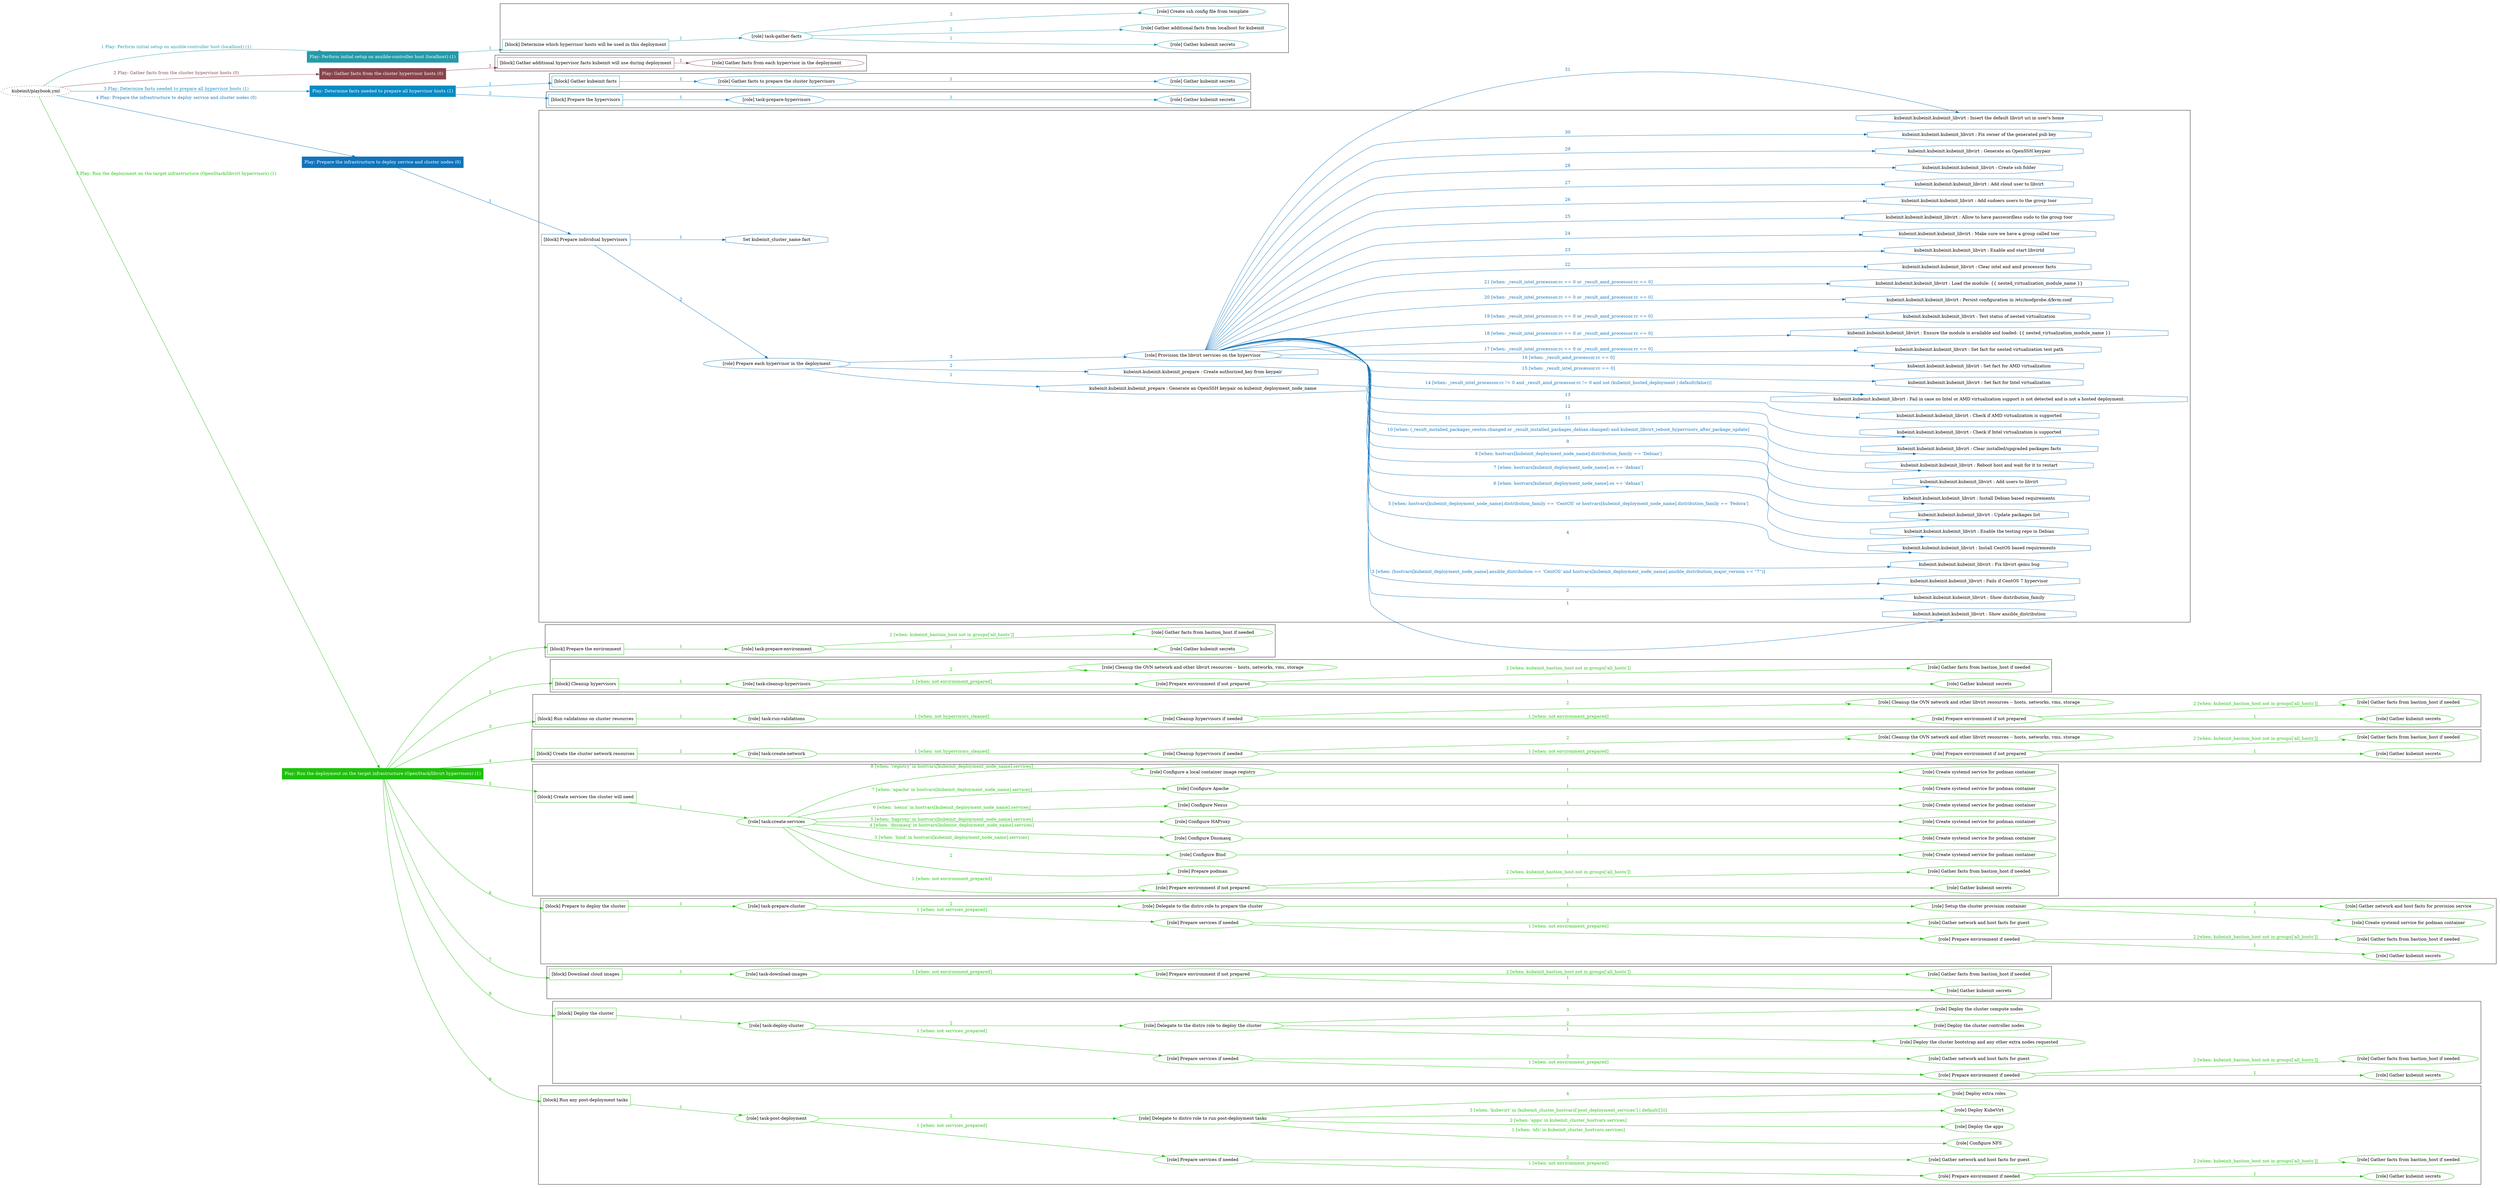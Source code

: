 digraph {
	graph [concentrate=true ordering=in rankdir=LR ratio=fill]
	edge [esep=5 sep=10]
	"kubeinit/playbook.yml" [URL="/home/runner/work/kubeinit/kubeinit/kubeinit/playbook.yml" id=playbook_9684c251 style=dotted]
	"kubeinit/playbook.yml" -> play_4da10382 [label="1 Play: Perform initial setup on ansible-controller host (localhost) (1)" color="#239aa9" fontcolor="#239aa9" id=edge_play_4da10382 labeltooltip="1 Play: Perform initial setup on ansible-controller host (localhost) (1)" tooltip="1 Play: Perform initial setup on ansible-controller host (localhost) (1)"]
	subgraph "Play: Perform initial setup on ansible-controller host (localhost) (1)" {
		play_4da10382 [label="Play: Perform initial setup on ansible-controller host (localhost) (1)" URL="/home/runner/work/kubeinit/kubeinit/kubeinit/playbook.yml" color="#239aa9" fontcolor="#ffffff" id=play_4da10382 shape=box style=filled tooltip=localhost]
		play_4da10382 -> block_003e8f1b [label=1 color="#239aa9" fontcolor="#239aa9" id=edge_block_003e8f1b labeltooltip=1 tooltip=1]
		subgraph cluster_block_003e8f1b {
			block_003e8f1b [label="[block] Determine which hypervisor hosts will be used in this deployment" URL="/home/runner/work/kubeinit/kubeinit/kubeinit/playbook.yml" color="#239aa9" id=block_003e8f1b labeltooltip="Determine which hypervisor hosts will be used in this deployment" shape=box tooltip="Determine which hypervisor hosts will be used in this deployment"]
			block_003e8f1b -> role_af5c2916 [label="1 " color="#239aa9" fontcolor="#239aa9" id=edge_role_af5c2916 labeltooltip="1 " tooltip="1 "]
			subgraph "task-gather-facts" {
				role_af5c2916 [label="[role] task-gather-facts" URL="/home/runner/work/kubeinit/kubeinit/kubeinit/playbook.yml" color="#239aa9" id=role_af5c2916 tooltip="task-gather-facts"]
				role_af5c2916 -> role_9caeba6b [label="1 " color="#239aa9" fontcolor="#239aa9" id=edge_role_9caeba6b labeltooltip="1 " tooltip="1 "]
				subgraph "Gather kubeinit secrets" {
					role_9caeba6b [label="[role] Gather kubeinit secrets" URL="/home/runner/.ansible/collections/ansible_collections/kubeinit/kubeinit/roles/kubeinit_prepare/tasks/build_hypervisors_group.yml" color="#239aa9" id=role_9caeba6b tooltip="Gather kubeinit secrets"]
				}
				role_af5c2916 -> role_94b0f56c [label="2 " color="#239aa9" fontcolor="#239aa9" id=edge_role_94b0f56c labeltooltip="2 " tooltip="2 "]
				subgraph "Gather additional facts from localhost for kubeinit" {
					role_94b0f56c [label="[role] Gather additional facts from localhost for kubeinit" URL="/home/runner/.ansible/collections/ansible_collections/kubeinit/kubeinit/roles/kubeinit_prepare/tasks/build_hypervisors_group.yml" color="#239aa9" id=role_94b0f56c tooltip="Gather additional facts from localhost for kubeinit"]
				}
				role_af5c2916 -> role_9d1a16b5 [label="3 " color="#239aa9" fontcolor="#239aa9" id=edge_role_9d1a16b5 labeltooltip="3 " tooltip="3 "]
				subgraph "Create ssh config file from template" {
					role_9d1a16b5 [label="[role] Create ssh config file from template" URL="/home/runner/.ansible/collections/ansible_collections/kubeinit/kubeinit/roles/kubeinit_prepare/tasks/build_hypervisors_group.yml" color="#239aa9" id=role_9d1a16b5 tooltip="Create ssh config file from template"]
				}
			}
		}
	}
	"kubeinit/playbook.yml" -> play_43bbf217 [label="2 Play: Gather facts from the cluster hypervisor hosts (0)" color="#88444d" fontcolor="#88444d" id=edge_play_43bbf217 labeltooltip="2 Play: Gather facts from the cluster hypervisor hosts (0)" tooltip="2 Play: Gather facts from the cluster hypervisor hosts (0)"]
	subgraph "Play: Gather facts from the cluster hypervisor hosts (0)" {
		play_43bbf217 [label="Play: Gather facts from the cluster hypervisor hosts (0)" URL="/home/runner/work/kubeinit/kubeinit/kubeinit/playbook.yml" color="#88444d" fontcolor="#ffffff" id=play_43bbf217 shape=box style=filled tooltip="Play: Gather facts from the cluster hypervisor hosts (0)"]
		play_43bbf217 -> block_f2029c27 [label=1 color="#88444d" fontcolor="#88444d" id=edge_block_f2029c27 labeltooltip=1 tooltip=1]
		subgraph cluster_block_f2029c27 {
			block_f2029c27 [label="[block] Gather additional hypervisor facts kubeinit will use during deployment" URL="/home/runner/work/kubeinit/kubeinit/kubeinit/playbook.yml" color="#88444d" id=block_f2029c27 labeltooltip="Gather additional hypervisor facts kubeinit will use during deployment" shape=box tooltip="Gather additional hypervisor facts kubeinit will use during deployment"]
			block_f2029c27 -> role_6d486969 [label="1 " color="#88444d" fontcolor="#88444d" id=edge_role_6d486969 labeltooltip="1 " tooltip="1 "]
			subgraph "Gather facts from each hypervisor in the deployment" {
				role_6d486969 [label="[role] Gather facts from each hypervisor in the deployment" URL="/home/runner/work/kubeinit/kubeinit/kubeinit/playbook.yml" color="#88444d" id=role_6d486969 tooltip="Gather facts from each hypervisor in the deployment"]
			}
		}
	}
	"kubeinit/playbook.yml" -> play_8d43cb00 [label="3 Play: Determine facts needed to prepare all hypervisor hosts (1)" color="#078bc5" fontcolor="#078bc5" id=edge_play_8d43cb00 labeltooltip="3 Play: Determine facts needed to prepare all hypervisor hosts (1)" tooltip="3 Play: Determine facts needed to prepare all hypervisor hosts (1)"]
	subgraph "Play: Determine facts needed to prepare all hypervisor hosts (1)" {
		play_8d43cb00 [label="Play: Determine facts needed to prepare all hypervisor hosts (1)" URL="/home/runner/work/kubeinit/kubeinit/kubeinit/playbook.yml" color="#078bc5" fontcolor="#ffffff" id=play_8d43cb00 shape=box style=filled tooltip=localhost]
		play_8d43cb00 -> block_d3dfa2a0 [label=1 color="#078bc5" fontcolor="#078bc5" id=edge_block_d3dfa2a0 labeltooltip=1 tooltip=1]
		subgraph cluster_block_d3dfa2a0 {
			block_d3dfa2a0 [label="[block] Gather kubeinit facts" URL="/home/runner/work/kubeinit/kubeinit/kubeinit/playbook.yml" color="#078bc5" id=block_d3dfa2a0 labeltooltip="Gather kubeinit facts" shape=box tooltip="Gather kubeinit facts"]
			block_d3dfa2a0 -> role_3cce59c8 [label="1 " color="#078bc5" fontcolor="#078bc5" id=edge_role_3cce59c8 labeltooltip="1 " tooltip="1 "]
			subgraph "Gather facts to prepare the cluster hypervisors" {
				role_3cce59c8 [label="[role] Gather facts to prepare the cluster hypervisors" URL="/home/runner/work/kubeinit/kubeinit/kubeinit/playbook.yml" color="#078bc5" id=role_3cce59c8 tooltip="Gather facts to prepare the cluster hypervisors"]
				role_3cce59c8 -> role_9c954bda [label="1 " color="#078bc5" fontcolor="#078bc5" id=edge_role_9c954bda labeltooltip="1 " tooltip="1 "]
				subgraph "Gather kubeinit secrets" {
					role_9c954bda [label="[role] Gather kubeinit secrets" URL="/home/runner/.ansible/collections/ansible_collections/kubeinit/kubeinit/roles/kubeinit_prepare/tasks/gather_kubeinit_facts.yml" color="#078bc5" id=role_9c954bda tooltip="Gather kubeinit secrets"]
				}
			}
		}
		play_8d43cb00 -> block_f3d1c5a6 [label=2 color="#078bc5" fontcolor="#078bc5" id=edge_block_f3d1c5a6 labeltooltip=2 tooltip=2]
		subgraph cluster_block_f3d1c5a6 {
			block_f3d1c5a6 [label="[block] Prepare the hypervisors" URL="/home/runner/work/kubeinit/kubeinit/kubeinit/playbook.yml" color="#078bc5" id=block_f3d1c5a6 labeltooltip="Prepare the hypervisors" shape=box tooltip="Prepare the hypervisors"]
			block_f3d1c5a6 -> role_1b20c940 [label="1 " color="#078bc5" fontcolor="#078bc5" id=edge_role_1b20c940 labeltooltip="1 " tooltip="1 "]
			subgraph "task-prepare-hypervisors" {
				role_1b20c940 [label="[role] task-prepare-hypervisors" URL="/home/runner/work/kubeinit/kubeinit/kubeinit/playbook.yml" color="#078bc5" id=role_1b20c940 tooltip="task-prepare-hypervisors"]
				role_1b20c940 -> role_adb9c19f [label="1 " color="#078bc5" fontcolor="#078bc5" id=edge_role_adb9c19f labeltooltip="1 " tooltip="1 "]
				subgraph "Gather kubeinit secrets" {
					role_adb9c19f [label="[role] Gather kubeinit secrets" URL="/home/runner/.ansible/collections/ansible_collections/kubeinit/kubeinit/roles/kubeinit_prepare/tasks/gather_kubeinit_facts.yml" color="#078bc5" id=role_adb9c19f tooltip="Gather kubeinit secrets"]
				}
			}
		}
	}
	"kubeinit/playbook.yml" -> play_3f662d27 [label="4 Play: Prepare the infrastructure to deploy service and cluster nodes (0)" color="#1174bb" fontcolor="#1174bb" id=edge_play_3f662d27 labeltooltip="4 Play: Prepare the infrastructure to deploy service and cluster nodes (0)" tooltip="4 Play: Prepare the infrastructure to deploy service and cluster nodes (0)"]
	subgraph "Play: Prepare the infrastructure to deploy service and cluster nodes (0)" {
		play_3f662d27 [label="Play: Prepare the infrastructure to deploy service and cluster nodes (0)" URL="/home/runner/work/kubeinit/kubeinit/kubeinit/playbook.yml" color="#1174bb" fontcolor="#ffffff" id=play_3f662d27 shape=box style=filled tooltip="Play: Prepare the infrastructure to deploy service and cluster nodes (0)"]
		play_3f662d27 -> block_3c4ea8b7 [label=1 color="#1174bb" fontcolor="#1174bb" id=edge_block_3c4ea8b7 labeltooltip=1 tooltip=1]
		subgraph cluster_block_3c4ea8b7 {
			block_3c4ea8b7 [label="[block] Prepare individual hypervisors" URL="/home/runner/work/kubeinit/kubeinit/kubeinit/playbook.yml" color="#1174bb" id=block_3c4ea8b7 labeltooltip="Prepare individual hypervisors" shape=box tooltip="Prepare individual hypervisors"]
			block_3c4ea8b7 -> role_55af29a2 [label="2 " color="#1174bb" fontcolor="#1174bb" id=edge_role_55af29a2 labeltooltip="2 " tooltip="2 "]
			subgraph "Prepare each hypervisor in the deployment" {
				role_55af29a2 [label="[role] Prepare each hypervisor in the deployment" URL="/home/runner/work/kubeinit/kubeinit/kubeinit/playbook.yml" color="#1174bb" id=role_55af29a2 tooltip="Prepare each hypervisor in the deployment"]
				task_144a928c [label="kubeinit.kubeinit.kubeinit_prepare : Generate an OpenSSH keypair on kubeinit_deployment_node_name" URL="/home/runner/.ansible/collections/ansible_collections/kubeinit/kubeinit/roles/kubeinit_prepare/tasks/prepare_hypervisor.yml" color="#1174bb" id=task_144a928c shape=octagon tooltip="kubeinit.kubeinit.kubeinit_prepare : Generate an OpenSSH keypair on kubeinit_deployment_node_name"]
				role_55af29a2 -> task_144a928c [label="1 " color="#1174bb" fontcolor="#1174bb" id=edge_task_144a928c labeltooltip="1 " tooltip="1 "]
				task_c65b46ef [label="kubeinit.kubeinit.kubeinit_prepare : Create authorized_key from keypair" URL="/home/runner/.ansible/collections/ansible_collections/kubeinit/kubeinit/roles/kubeinit_prepare/tasks/prepare_hypervisor.yml" color="#1174bb" id=task_c65b46ef shape=octagon tooltip="kubeinit.kubeinit.kubeinit_prepare : Create authorized_key from keypair"]
				role_55af29a2 -> task_c65b46ef [label="2 " color="#1174bb" fontcolor="#1174bb" id=edge_task_c65b46ef labeltooltip="2 " tooltip="2 "]
				role_55af29a2 -> role_c1fc531d [label="3 " color="#1174bb" fontcolor="#1174bb" id=edge_role_c1fc531d labeltooltip="3 " tooltip="3 "]
				subgraph "Provision the libvirt services on the hypervisor" {
					role_c1fc531d [label="[role] Provision the libvirt services on the hypervisor" URL="/home/runner/.ansible/collections/ansible_collections/kubeinit/kubeinit/roles/kubeinit_prepare/tasks/prepare_hypervisor.yml" color="#1174bb" id=role_c1fc531d tooltip="Provision the libvirt services on the hypervisor"]
					task_39544648 [label="kubeinit.kubeinit.kubeinit_libvirt : Show ansible_distribution" URL="/home/runner/.ansible/collections/ansible_collections/kubeinit/kubeinit/roles/kubeinit_libvirt/tasks/main.yml" color="#1174bb" id=task_39544648 shape=octagon tooltip="kubeinit.kubeinit.kubeinit_libvirt : Show ansible_distribution"]
					role_c1fc531d -> task_39544648 [label="1 " color="#1174bb" fontcolor="#1174bb" id=edge_task_39544648 labeltooltip="1 " tooltip="1 "]
					task_67b466b9 [label="kubeinit.kubeinit.kubeinit_libvirt : Show distribution_family" URL="/home/runner/.ansible/collections/ansible_collections/kubeinit/kubeinit/roles/kubeinit_libvirt/tasks/main.yml" color="#1174bb" id=task_67b466b9 shape=octagon tooltip="kubeinit.kubeinit.kubeinit_libvirt : Show distribution_family"]
					role_c1fc531d -> task_67b466b9 [label="2 " color="#1174bb" fontcolor="#1174bb" id=edge_task_67b466b9 labeltooltip="2 " tooltip="2 "]
					task_cb18b844 [label="kubeinit.kubeinit.kubeinit_libvirt : Fails if CentOS 7 hypervisor" URL="/home/runner/.ansible/collections/ansible_collections/kubeinit/kubeinit/roles/kubeinit_libvirt/tasks/main.yml" color="#1174bb" id=task_cb18b844 shape=octagon tooltip="kubeinit.kubeinit.kubeinit_libvirt : Fails if CentOS 7 hypervisor"]
					role_c1fc531d -> task_cb18b844 [label="3 [when: (hostvars[kubeinit_deployment_node_name].ansible_distribution == 'CentOS' and hostvars[kubeinit_deployment_node_name].ansible_distribution_major_version == \"7\")]" color="#1174bb" fontcolor="#1174bb" id=edge_task_cb18b844 labeltooltip="3 [when: (hostvars[kubeinit_deployment_node_name].ansible_distribution == 'CentOS' and hostvars[kubeinit_deployment_node_name].ansible_distribution_major_version == \"7\")]" tooltip="3 [when: (hostvars[kubeinit_deployment_node_name].ansible_distribution == 'CentOS' and hostvars[kubeinit_deployment_node_name].ansible_distribution_major_version == \"7\")]"]
					task_65417ea1 [label="kubeinit.kubeinit.kubeinit_libvirt : Fix libvirt qemu bug" URL="/home/runner/.ansible/collections/ansible_collections/kubeinit/kubeinit/roles/kubeinit_libvirt/tasks/main.yml" color="#1174bb" id=task_65417ea1 shape=octagon tooltip="kubeinit.kubeinit.kubeinit_libvirt : Fix libvirt qemu bug"]
					role_c1fc531d -> task_65417ea1 [label="4 " color="#1174bb" fontcolor="#1174bb" id=edge_task_65417ea1 labeltooltip="4 " tooltip="4 "]
					task_0416606f [label="kubeinit.kubeinit.kubeinit_libvirt : Install CentOS based requirements" URL="/home/runner/.ansible/collections/ansible_collections/kubeinit/kubeinit/roles/kubeinit_libvirt/tasks/main.yml" color="#1174bb" id=task_0416606f shape=octagon tooltip="kubeinit.kubeinit.kubeinit_libvirt : Install CentOS based requirements"]
					role_c1fc531d -> task_0416606f [label="5 [when: hostvars[kubeinit_deployment_node_name].distribution_family == 'CentOS' or hostvars[kubeinit_deployment_node_name].distribution_family == 'Fedora']" color="#1174bb" fontcolor="#1174bb" id=edge_task_0416606f labeltooltip="5 [when: hostvars[kubeinit_deployment_node_name].distribution_family == 'CentOS' or hostvars[kubeinit_deployment_node_name].distribution_family == 'Fedora']" tooltip="5 [when: hostvars[kubeinit_deployment_node_name].distribution_family == 'CentOS' or hostvars[kubeinit_deployment_node_name].distribution_family == 'Fedora']"]
					task_a6cb97a4 [label="kubeinit.kubeinit.kubeinit_libvirt : Enable the testing repo in Debian" URL="/home/runner/.ansible/collections/ansible_collections/kubeinit/kubeinit/roles/kubeinit_libvirt/tasks/main.yml" color="#1174bb" id=task_a6cb97a4 shape=octagon tooltip="kubeinit.kubeinit.kubeinit_libvirt : Enable the testing repo in Debian"]
					role_c1fc531d -> task_a6cb97a4 [label="6 [when: hostvars[kubeinit_deployment_node_name].os == 'debian']" color="#1174bb" fontcolor="#1174bb" id=edge_task_a6cb97a4 labeltooltip="6 [when: hostvars[kubeinit_deployment_node_name].os == 'debian']" tooltip="6 [when: hostvars[kubeinit_deployment_node_name].os == 'debian']"]
					task_e22b9ea8 [label="kubeinit.kubeinit.kubeinit_libvirt : Update packages list" URL="/home/runner/.ansible/collections/ansible_collections/kubeinit/kubeinit/roles/kubeinit_libvirt/tasks/main.yml" color="#1174bb" id=task_e22b9ea8 shape=octagon tooltip="kubeinit.kubeinit.kubeinit_libvirt : Update packages list"]
					role_c1fc531d -> task_e22b9ea8 [label="7 [when: hostvars[kubeinit_deployment_node_name].os == 'debian']" color="#1174bb" fontcolor="#1174bb" id=edge_task_e22b9ea8 labeltooltip="7 [when: hostvars[kubeinit_deployment_node_name].os == 'debian']" tooltip="7 [when: hostvars[kubeinit_deployment_node_name].os == 'debian']"]
					task_1248c434 [label="kubeinit.kubeinit.kubeinit_libvirt : Install Debian based requirements" URL="/home/runner/.ansible/collections/ansible_collections/kubeinit/kubeinit/roles/kubeinit_libvirt/tasks/main.yml" color="#1174bb" id=task_1248c434 shape=octagon tooltip="kubeinit.kubeinit.kubeinit_libvirt : Install Debian based requirements"]
					role_c1fc531d -> task_1248c434 [label="8 [when: hostvars[kubeinit_deployment_node_name].distribution_family == 'Debian']" color="#1174bb" fontcolor="#1174bb" id=edge_task_1248c434 labeltooltip="8 [when: hostvars[kubeinit_deployment_node_name].distribution_family == 'Debian']" tooltip="8 [when: hostvars[kubeinit_deployment_node_name].distribution_family == 'Debian']"]
					task_082b0f2c [label="kubeinit.kubeinit.kubeinit_libvirt : Add users to libvirt" URL="/home/runner/.ansible/collections/ansible_collections/kubeinit/kubeinit/roles/kubeinit_libvirt/tasks/main.yml" color="#1174bb" id=task_082b0f2c shape=octagon tooltip="kubeinit.kubeinit.kubeinit_libvirt : Add users to libvirt"]
					role_c1fc531d -> task_082b0f2c [label="9 " color="#1174bb" fontcolor="#1174bb" id=edge_task_082b0f2c labeltooltip="9 " tooltip="9 "]
					task_3f653876 [label="kubeinit.kubeinit.kubeinit_libvirt : Reboot host and wait for it to restart" URL="/home/runner/.ansible/collections/ansible_collections/kubeinit/kubeinit/roles/kubeinit_libvirt/tasks/main.yml" color="#1174bb" id=task_3f653876 shape=octagon tooltip="kubeinit.kubeinit.kubeinit_libvirt : Reboot host and wait for it to restart"]
					role_c1fc531d -> task_3f653876 [label="10 [when: (_result_installed_packages_centos.changed or _result_installed_packages_debian.changed) and kubeinit_libvirt_reboot_hypervisors_after_package_update]" color="#1174bb" fontcolor="#1174bb" id=edge_task_3f653876 labeltooltip="10 [when: (_result_installed_packages_centos.changed or _result_installed_packages_debian.changed) and kubeinit_libvirt_reboot_hypervisors_after_package_update]" tooltip="10 [when: (_result_installed_packages_centos.changed or _result_installed_packages_debian.changed) and kubeinit_libvirt_reboot_hypervisors_after_package_update]"]
					task_d27d70f2 [label="kubeinit.kubeinit.kubeinit_libvirt : Clear installed/upgraded packages facts" URL="/home/runner/.ansible/collections/ansible_collections/kubeinit/kubeinit/roles/kubeinit_libvirt/tasks/main.yml" color="#1174bb" id=task_d27d70f2 shape=octagon tooltip="kubeinit.kubeinit.kubeinit_libvirt : Clear installed/upgraded packages facts"]
					role_c1fc531d -> task_d27d70f2 [label="11 " color="#1174bb" fontcolor="#1174bb" id=edge_task_d27d70f2 labeltooltip="11 " tooltip="11 "]
					task_aa766106 [label="kubeinit.kubeinit.kubeinit_libvirt : Check if Intel virtualization is supported" URL="/home/runner/.ansible/collections/ansible_collections/kubeinit/kubeinit/roles/kubeinit_libvirt/tasks/main.yml" color="#1174bb" id=task_aa766106 shape=octagon tooltip="kubeinit.kubeinit.kubeinit_libvirt : Check if Intel virtualization is supported"]
					role_c1fc531d -> task_aa766106 [label="12 " color="#1174bb" fontcolor="#1174bb" id=edge_task_aa766106 labeltooltip="12 " tooltip="12 "]
					task_f47db45d [label="kubeinit.kubeinit.kubeinit_libvirt : Check if AMD virtualization is supported" URL="/home/runner/.ansible/collections/ansible_collections/kubeinit/kubeinit/roles/kubeinit_libvirt/tasks/main.yml" color="#1174bb" id=task_f47db45d shape=octagon tooltip="kubeinit.kubeinit.kubeinit_libvirt : Check if AMD virtualization is supported"]
					role_c1fc531d -> task_f47db45d [label="13 " color="#1174bb" fontcolor="#1174bb" id=edge_task_f47db45d labeltooltip="13 " tooltip="13 "]
					task_204f600d [label="kubeinit.kubeinit.kubeinit_libvirt : Fail in case no Intel or AMD virtualization support is not detected and is not a hosted deployment." URL="/home/runner/.ansible/collections/ansible_collections/kubeinit/kubeinit/roles/kubeinit_libvirt/tasks/main.yml" color="#1174bb" id=task_204f600d shape=octagon tooltip="kubeinit.kubeinit.kubeinit_libvirt : Fail in case no Intel or AMD virtualization support is not detected and is not a hosted deployment."]
					role_c1fc531d -> task_204f600d [label="14 [when: _result_intel_processor.rc != 0 and _result_amd_processor.rc != 0 and not (kubeinit_hosted_deployment | default(false))]" color="#1174bb" fontcolor="#1174bb" id=edge_task_204f600d labeltooltip="14 [when: _result_intel_processor.rc != 0 and _result_amd_processor.rc != 0 and not (kubeinit_hosted_deployment | default(false))]" tooltip="14 [when: _result_intel_processor.rc != 0 and _result_amd_processor.rc != 0 and not (kubeinit_hosted_deployment | default(false))]"]
					task_c0043b91 [label="kubeinit.kubeinit.kubeinit_libvirt : Set fact for Intel virtualization" URL="/home/runner/.ansible/collections/ansible_collections/kubeinit/kubeinit/roles/kubeinit_libvirt/tasks/main.yml" color="#1174bb" id=task_c0043b91 shape=octagon tooltip="kubeinit.kubeinit.kubeinit_libvirt : Set fact for Intel virtualization"]
					role_c1fc531d -> task_c0043b91 [label="15 [when: _result_intel_processor.rc == 0]" color="#1174bb" fontcolor="#1174bb" id=edge_task_c0043b91 labeltooltip="15 [when: _result_intel_processor.rc == 0]" tooltip="15 [when: _result_intel_processor.rc == 0]"]
					task_71487315 [label="kubeinit.kubeinit.kubeinit_libvirt : Set fact for AMD virtualization" URL="/home/runner/.ansible/collections/ansible_collections/kubeinit/kubeinit/roles/kubeinit_libvirt/tasks/main.yml" color="#1174bb" id=task_71487315 shape=octagon tooltip="kubeinit.kubeinit.kubeinit_libvirt : Set fact for AMD virtualization"]
					role_c1fc531d -> task_71487315 [label="16 [when: _result_amd_processor.rc == 0]" color="#1174bb" fontcolor="#1174bb" id=edge_task_71487315 labeltooltip="16 [when: _result_amd_processor.rc == 0]" tooltip="16 [when: _result_amd_processor.rc == 0]"]
					task_f9c3a9b7 [label="kubeinit.kubeinit.kubeinit_libvirt : Set fact for nested virtualization test path" URL="/home/runner/.ansible/collections/ansible_collections/kubeinit/kubeinit/roles/kubeinit_libvirt/tasks/main.yml" color="#1174bb" id=task_f9c3a9b7 shape=octagon tooltip="kubeinit.kubeinit.kubeinit_libvirt : Set fact for nested virtualization test path"]
					role_c1fc531d -> task_f9c3a9b7 [label="17 [when: _result_intel_processor.rc == 0 or _result_amd_processor.rc == 0]" color="#1174bb" fontcolor="#1174bb" id=edge_task_f9c3a9b7 labeltooltip="17 [when: _result_intel_processor.rc == 0 or _result_amd_processor.rc == 0]" tooltip="17 [when: _result_intel_processor.rc == 0 or _result_amd_processor.rc == 0]"]
					task_08d57683 [label="kubeinit.kubeinit.kubeinit_libvirt : Ensure the module is available and loaded: {{ nested_virtualization_module_name }}" URL="/home/runner/.ansible/collections/ansible_collections/kubeinit/kubeinit/roles/kubeinit_libvirt/tasks/main.yml" color="#1174bb" id=task_08d57683 shape=octagon tooltip="kubeinit.kubeinit.kubeinit_libvirt : Ensure the module is available and loaded: {{ nested_virtualization_module_name }}"]
					role_c1fc531d -> task_08d57683 [label="18 [when: _result_intel_processor.rc == 0 or _result_amd_processor.rc == 0]" color="#1174bb" fontcolor="#1174bb" id=edge_task_08d57683 labeltooltip="18 [when: _result_intel_processor.rc == 0 or _result_amd_processor.rc == 0]" tooltip="18 [when: _result_intel_processor.rc == 0 or _result_amd_processor.rc == 0]"]
					task_e58ab0f5 [label="kubeinit.kubeinit.kubeinit_libvirt : Test status of nested virtualization" URL="/home/runner/.ansible/collections/ansible_collections/kubeinit/kubeinit/roles/kubeinit_libvirt/tasks/main.yml" color="#1174bb" id=task_e58ab0f5 shape=octagon tooltip="kubeinit.kubeinit.kubeinit_libvirt : Test status of nested virtualization"]
					role_c1fc531d -> task_e58ab0f5 [label="19 [when: _result_intel_processor.rc == 0 or _result_amd_processor.rc == 0]" color="#1174bb" fontcolor="#1174bb" id=edge_task_e58ab0f5 labeltooltip="19 [when: _result_intel_processor.rc == 0 or _result_amd_processor.rc == 0]" tooltip="19 [when: _result_intel_processor.rc == 0 or _result_amd_processor.rc == 0]"]
					task_203c2a90 [label="kubeinit.kubeinit.kubeinit_libvirt : Persist configuration in /etc/modprobe.d/kvm.conf" URL="/home/runner/.ansible/collections/ansible_collections/kubeinit/kubeinit/roles/kubeinit_libvirt/tasks/main.yml" color="#1174bb" id=task_203c2a90 shape=octagon tooltip="kubeinit.kubeinit.kubeinit_libvirt : Persist configuration in /etc/modprobe.d/kvm.conf"]
					role_c1fc531d -> task_203c2a90 [label="20 [when: _result_intel_processor.rc == 0 or _result_amd_processor.rc == 0]" color="#1174bb" fontcolor="#1174bb" id=edge_task_203c2a90 labeltooltip="20 [when: _result_intel_processor.rc == 0 or _result_amd_processor.rc == 0]" tooltip="20 [when: _result_intel_processor.rc == 0 or _result_amd_processor.rc == 0]"]
					task_28660af3 [label="kubeinit.kubeinit.kubeinit_libvirt : Load the module: {{ nested_virtualization_module_name }}" URL="/home/runner/.ansible/collections/ansible_collections/kubeinit/kubeinit/roles/kubeinit_libvirt/tasks/main.yml" color="#1174bb" id=task_28660af3 shape=octagon tooltip="kubeinit.kubeinit.kubeinit_libvirt : Load the module: {{ nested_virtualization_module_name }}"]
					role_c1fc531d -> task_28660af3 [label="21 [when: _result_intel_processor.rc == 0 or _result_amd_processor.rc == 0]" color="#1174bb" fontcolor="#1174bb" id=edge_task_28660af3 labeltooltip="21 [when: _result_intel_processor.rc == 0 or _result_amd_processor.rc == 0]" tooltip="21 [when: _result_intel_processor.rc == 0 or _result_amd_processor.rc == 0]"]
					task_c2aa0c71 [label="kubeinit.kubeinit.kubeinit_libvirt : Clear intel and amd processor facts" URL="/home/runner/.ansible/collections/ansible_collections/kubeinit/kubeinit/roles/kubeinit_libvirt/tasks/main.yml" color="#1174bb" id=task_c2aa0c71 shape=octagon tooltip="kubeinit.kubeinit.kubeinit_libvirt : Clear intel and amd processor facts"]
					role_c1fc531d -> task_c2aa0c71 [label="22 " color="#1174bb" fontcolor="#1174bb" id=edge_task_c2aa0c71 labeltooltip="22 " tooltip="22 "]
					task_a2504cb0 [label="kubeinit.kubeinit.kubeinit_libvirt : Enable and start libvirtd" URL="/home/runner/.ansible/collections/ansible_collections/kubeinit/kubeinit/roles/kubeinit_libvirt/tasks/main.yml" color="#1174bb" id=task_a2504cb0 shape=octagon tooltip="kubeinit.kubeinit.kubeinit_libvirt : Enable and start libvirtd"]
					role_c1fc531d -> task_a2504cb0 [label="23 " color="#1174bb" fontcolor="#1174bb" id=edge_task_a2504cb0 labeltooltip="23 " tooltip="23 "]
					task_26a7623f [label="kubeinit.kubeinit.kubeinit_libvirt : Make sure we have a group called toor" URL="/home/runner/.ansible/collections/ansible_collections/kubeinit/kubeinit/roles/kubeinit_libvirt/tasks/60_create_cloud_user.yml" color="#1174bb" id=task_26a7623f shape=octagon tooltip="kubeinit.kubeinit.kubeinit_libvirt : Make sure we have a group called toor"]
					role_c1fc531d -> task_26a7623f [label="24 " color="#1174bb" fontcolor="#1174bb" id=edge_task_26a7623f labeltooltip="24 " tooltip="24 "]
					task_b1f45cea [label="kubeinit.kubeinit.kubeinit_libvirt : Allow to have passwordless sudo to the group toor" URL="/home/runner/.ansible/collections/ansible_collections/kubeinit/kubeinit/roles/kubeinit_libvirt/tasks/60_create_cloud_user.yml" color="#1174bb" id=task_b1f45cea shape=octagon tooltip="kubeinit.kubeinit.kubeinit_libvirt : Allow to have passwordless sudo to the group toor"]
					role_c1fc531d -> task_b1f45cea [label="25 " color="#1174bb" fontcolor="#1174bb" id=edge_task_b1f45cea labeltooltip="25 " tooltip="25 "]
					task_771389c1 [label="kubeinit.kubeinit.kubeinit_libvirt : Add sudoers users to the group toor" URL="/home/runner/.ansible/collections/ansible_collections/kubeinit/kubeinit/roles/kubeinit_libvirt/tasks/60_create_cloud_user.yml" color="#1174bb" id=task_771389c1 shape=octagon tooltip="kubeinit.kubeinit.kubeinit_libvirt : Add sudoers users to the group toor"]
					role_c1fc531d -> task_771389c1 [label="26 " color="#1174bb" fontcolor="#1174bb" id=edge_task_771389c1 labeltooltip="26 " tooltip="26 "]
					task_189dfbd3 [label="kubeinit.kubeinit.kubeinit_libvirt : Add cloud user to libvirt" URL="/home/runner/.ansible/collections/ansible_collections/kubeinit/kubeinit/roles/kubeinit_libvirt/tasks/60_create_cloud_user.yml" color="#1174bb" id=task_189dfbd3 shape=octagon tooltip="kubeinit.kubeinit.kubeinit_libvirt : Add cloud user to libvirt"]
					role_c1fc531d -> task_189dfbd3 [label="27 " color="#1174bb" fontcolor="#1174bb" id=edge_task_189dfbd3 labeltooltip="27 " tooltip="27 "]
					task_f77c214f [label="kubeinit.kubeinit.kubeinit_libvirt : Create ssh folder" URL="/home/runner/.ansible/collections/ansible_collections/kubeinit/kubeinit/roles/kubeinit_libvirt/tasks/60_create_cloud_user.yml" color="#1174bb" id=task_f77c214f shape=octagon tooltip="kubeinit.kubeinit.kubeinit_libvirt : Create ssh folder"]
					role_c1fc531d -> task_f77c214f [label="28 " color="#1174bb" fontcolor="#1174bb" id=edge_task_f77c214f labeltooltip="28 " tooltip="28 "]
					task_adfb9748 [label="kubeinit.kubeinit.kubeinit_libvirt : Generate an OpenSSH keypair" URL="/home/runner/.ansible/collections/ansible_collections/kubeinit/kubeinit/roles/kubeinit_libvirt/tasks/60_create_cloud_user.yml" color="#1174bb" id=task_adfb9748 shape=octagon tooltip="kubeinit.kubeinit.kubeinit_libvirt : Generate an OpenSSH keypair"]
					role_c1fc531d -> task_adfb9748 [label="29 " color="#1174bb" fontcolor="#1174bb" id=edge_task_adfb9748 labeltooltip="29 " tooltip="29 "]
					task_bed7615b [label="kubeinit.kubeinit.kubeinit_libvirt : Fix owner of the generated pub key" URL="/home/runner/.ansible/collections/ansible_collections/kubeinit/kubeinit/roles/kubeinit_libvirt/tasks/60_create_cloud_user.yml" color="#1174bb" id=task_bed7615b shape=octagon tooltip="kubeinit.kubeinit.kubeinit_libvirt : Fix owner of the generated pub key"]
					role_c1fc531d -> task_bed7615b [label="30 " color="#1174bb" fontcolor="#1174bb" id=edge_task_bed7615b labeltooltip="30 " tooltip="30 "]
					task_d49cd0a3 [label="kubeinit.kubeinit.kubeinit_libvirt : Insert the default libvirt uri in user's home" URL="/home/runner/.ansible/collections/ansible_collections/kubeinit/kubeinit/roles/kubeinit_libvirt/tasks/60_create_cloud_user.yml" color="#1174bb" id=task_d49cd0a3 shape=octagon tooltip="kubeinit.kubeinit.kubeinit_libvirt : Insert the default libvirt uri in user's home"]
					role_c1fc531d -> task_d49cd0a3 [label="31 " color="#1174bb" fontcolor="#1174bb" id=edge_task_d49cd0a3 labeltooltip="31 " tooltip="31 "]
				}
			}
			task_3657790e [label="Set kubeinit_cluster_name fact" URL="/home/runner/work/kubeinit/kubeinit/kubeinit/playbook.yml" color="#1174bb" id=task_3657790e shape=octagon tooltip="Set kubeinit_cluster_name fact"]
			block_3c4ea8b7 -> task_3657790e [label="1 " color="#1174bb" fontcolor="#1174bb" id=edge_task_3657790e labeltooltip="1 " tooltip="1 "]
		}
	}
	"kubeinit/playbook.yml" -> play_888e536d [label="5 Play: Run the deployment on the target infrastructure (OpenStack/libvirt hypervisors) (1)" color="#1ec10b" fontcolor="#1ec10b" id=edge_play_888e536d labeltooltip="5 Play: Run the deployment on the target infrastructure (OpenStack/libvirt hypervisors) (1)" tooltip="5 Play: Run the deployment on the target infrastructure (OpenStack/libvirt hypervisors) (1)"]
	subgraph "Play: Run the deployment on the target infrastructure (OpenStack/libvirt hypervisors) (1)" {
		play_888e536d [label="Play: Run the deployment on the target infrastructure (OpenStack/libvirt hypervisors) (1)" URL="/home/runner/work/kubeinit/kubeinit/kubeinit/playbook.yml" color="#1ec10b" fontcolor="#ffffff" id=play_888e536d shape=box style=filled tooltip=localhost]
		play_888e536d -> block_e88b5e7b [label=1 color="#1ec10b" fontcolor="#1ec10b" id=edge_block_e88b5e7b labeltooltip=1 tooltip=1]
		subgraph cluster_block_e88b5e7b {
			block_e88b5e7b [label="[block] Prepare the environment" URL="/home/runner/work/kubeinit/kubeinit/kubeinit/playbook.yml" color="#1ec10b" id=block_e88b5e7b labeltooltip="Prepare the environment" shape=box tooltip="Prepare the environment"]
			block_e88b5e7b -> role_09645194 [label="1 " color="#1ec10b" fontcolor="#1ec10b" id=edge_role_09645194 labeltooltip="1 " tooltip="1 "]
			subgraph "task-prepare-environment" {
				role_09645194 [label="[role] task-prepare-environment" URL="/home/runner/work/kubeinit/kubeinit/kubeinit/playbook.yml" color="#1ec10b" id=role_09645194 tooltip="task-prepare-environment"]
				role_09645194 -> role_1c5b78f3 [label="1 " color="#1ec10b" fontcolor="#1ec10b" id=edge_role_1c5b78f3 labeltooltip="1 " tooltip="1 "]
				subgraph "Gather kubeinit secrets" {
					role_1c5b78f3 [label="[role] Gather kubeinit secrets" URL="/home/runner/.ansible/collections/ansible_collections/kubeinit/kubeinit/roles/kubeinit_prepare/tasks/gather_kubeinit_facts.yml" color="#1ec10b" id=role_1c5b78f3 tooltip="Gather kubeinit secrets"]
				}
				role_09645194 -> role_c5e7468b [label="2 [when: kubeinit_bastion_host not in groups['all_hosts']]" color="#1ec10b" fontcolor="#1ec10b" id=edge_role_c5e7468b labeltooltip="2 [when: kubeinit_bastion_host not in groups['all_hosts']]" tooltip="2 [when: kubeinit_bastion_host not in groups['all_hosts']]"]
				subgraph "Gather facts from bastion_host if needed" {
					role_c5e7468b [label="[role] Gather facts from bastion_host if needed" URL="/home/runner/.ansible/collections/ansible_collections/kubeinit/kubeinit/roles/kubeinit_prepare/tasks/main.yml" color="#1ec10b" id=role_c5e7468b tooltip="Gather facts from bastion_host if needed"]
				}
			}
		}
		play_888e536d -> block_58cc6f88 [label=2 color="#1ec10b" fontcolor="#1ec10b" id=edge_block_58cc6f88 labeltooltip=2 tooltip=2]
		subgraph cluster_block_58cc6f88 {
			block_58cc6f88 [label="[block] Cleanup hypervisors" URL="/home/runner/work/kubeinit/kubeinit/kubeinit/playbook.yml" color="#1ec10b" id=block_58cc6f88 labeltooltip="Cleanup hypervisors" shape=box tooltip="Cleanup hypervisors"]
			block_58cc6f88 -> role_86319135 [label="1 " color="#1ec10b" fontcolor="#1ec10b" id=edge_role_86319135 labeltooltip="1 " tooltip="1 "]
			subgraph "task-cleanup-hypervisors" {
				role_86319135 [label="[role] task-cleanup-hypervisors" URL="/home/runner/work/kubeinit/kubeinit/kubeinit/playbook.yml" color="#1ec10b" id=role_86319135 tooltip="task-cleanup-hypervisors"]
				role_86319135 -> role_4919de4d [label="1 [when: not environment_prepared]" color="#1ec10b" fontcolor="#1ec10b" id=edge_role_4919de4d labeltooltip="1 [when: not environment_prepared]" tooltip="1 [when: not environment_prepared]"]
				subgraph "Prepare environment if not prepared" {
					role_4919de4d [label="[role] Prepare environment if not prepared" URL="/home/runner/.ansible/collections/ansible_collections/kubeinit/kubeinit/roles/kubeinit_libvirt/tasks/cleanup_hypervisors.yml" color="#1ec10b" id=role_4919de4d tooltip="Prepare environment if not prepared"]
					role_4919de4d -> role_1e16eaae [label="1 " color="#1ec10b" fontcolor="#1ec10b" id=edge_role_1e16eaae labeltooltip="1 " tooltip="1 "]
					subgraph "Gather kubeinit secrets" {
						role_1e16eaae [label="[role] Gather kubeinit secrets" URL="/home/runner/.ansible/collections/ansible_collections/kubeinit/kubeinit/roles/kubeinit_prepare/tasks/gather_kubeinit_facts.yml" color="#1ec10b" id=role_1e16eaae tooltip="Gather kubeinit secrets"]
					}
					role_4919de4d -> role_d148ae6f [label="2 [when: kubeinit_bastion_host not in groups['all_hosts']]" color="#1ec10b" fontcolor="#1ec10b" id=edge_role_d148ae6f labeltooltip="2 [when: kubeinit_bastion_host not in groups['all_hosts']]" tooltip="2 [when: kubeinit_bastion_host not in groups['all_hosts']]"]
					subgraph "Gather facts from bastion_host if needed" {
						role_d148ae6f [label="[role] Gather facts from bastion_host if needed" URL="/home/runner/.ansible/collections/ansible_collections/kubeinit/kubeinit/roles/kubeinit_prepare/tasks/main.yml" color="#1ec10b" id=role_d148ae6f tooltip="Gather facts from bastion_host if needed"]
					}
				}
				role_86319135 -> role_ca95458c [label="2 " color="#1ec10b" fontcolor="#1ec10b" id=edge_role_ca95458c labeltooltip="2 " tooltip="2 "]
				subgraph "Cleanup the OVN network and other libvirt resources -- hosts, networks, vms, storage" {
					role_ca95458c [label="[role] Cleanup the OVN network and other libvirt resources -- hosts, networks, vms, storage" URL="/home/runner/.ansible/collections/ansible_collections/kubeinit/kubeinit/roles/kubeinit_libvirt/tasks/cleanup_hypervisors.yml" color="#1ec10b" id=role_ca95458c tooltip="Cleanup the OVN network and other libvirt resources -- hosts, networks, vms, storage"]
				}
			}
		}
		play_888e536d -> block_38a3e7fd [label=3 color="#1ec10b" fontcolor="#1ec10b" id=edge_block_38a3e7fd labeltooltip=3 tooltip=3]
		subgraph cluster_block_38a3e7fd {
			block_38a3e7fd [label="[block] Run validations on cluster resources" URL="/home/runner/work/kubeinit/kubeinit/kubeinit/playbook.yml" color="#1ec10b" id=block_38a3e7fd labeltooltip="Run validations on cluster resources" shape=box tooltip="Run validations on cluster resources"]
			block_38a3e7fd -> role_7931336b [label="1 " color="#1ec10b" fontcolor="#1ec10b" id=edge_role_7931336b labeltooltip="1 " tooltip="1 "]
			subgraph "task-run-validations" {
				role_7931336b [label="[role] task-run-validations" URL="/home/runner/work/kubeinit/kubeinit/kubeinit/playbook.yml" color="#1ec10b" id=role_7931336b tooltip="task-run-validations"]
				role_7931336b -> role_6f0320fa [label="1 [when: not hypervisors_cleaned]" color="#1ec10b" fontcolor="#1ec10b" id=edge_role_6f0320fa labeltooltip="1 [when: not hypervisors_cleaned]" tooltip="1 [when: not hypervisors_cleaned]"]
				subgraph "Cleanup hypervisors if needed" {
					role_6f0320fa [label="[role] Cleanup hypervisors if needed" URL="/home/runner/.ansible/collections/ansible_collections/kubeinit/kubeinit/roles/kubeinit_validations/tasks/main.yml" color="#1ec10b" id=role_6f0320fa tooltip="Cleanup hypervisors if needed"]
					role_6f0320fa -> role_341a1116 [label="1 [when: not environment_prepared]" color="#1ec10b" fontcolor="#1ec10b" id=edge_role_341a1116 labeltooltip="1 [when: not environment_prepared]" tooltip="1 [when: not environment_prepared]"]
					subgraph "Prepare environment if not prepared" {
						role_341a1116 [label="[role] Prepare environment if not prepared" URL="/home/runner/.ansible/collections/ansible_collections/kubeinit/kubeinit/roles/kubeinit_libvirt/tasks/cleanup_hypervisors.yml" color="#1ec10b" id=role_341a1116 tooltip="Prepare environment if not prepared"]
						role_341a1116 -> role_d5a688a2 [label="1 " color="#1ec10b" fontcolor="#1ec10b" id=edge_role_d5a688a2 labeltooltip="1 " tooltip="1 "]
						subgraph "Gather kubeinit secrets" {
							role_d5a688a2 [label="[role] Gather kubeinit secrets" URL="/home/runner/.ansible/collections/ansible_collections/kubeinit/kubeinit/roles/kubeinit_prepare/tasks/gather_kubeinit_facts.yml" color="#1ec10b" id=role_d5a688a2 tooltip="Gather kubeinit secrets"]
						}
						role_341a1116 -> role_3e31de5d [label="2 [when: kubeinit_bastion_host not in groups['all_hosts']]" color="#1ec10b" fontcolor="#1ec10b" id=edge_role_3e31de5d labeltooltip="2 [when: kubeinit_bastion_host not in groups['all_hosts']]" tooltip="2 [when: kubeinit_bastion_host not in groups['all_hosts']]"]
						subgraph "Gather facts from bastion_host if needed" {
							role_3e31de5d [label="[role] Gather facts from bastion_host if needed" URL="/home/runner/.ansible/collections/ansible_collections/kubeinit/kubeinit/roles/kubeinit_prepare/tasks/main.yml" color="#1ec10b" id=role_3e31de5d tooltip="Gather facts from bastion_host if needed"]
						}
					}
					role_6f0320fa -> role_7efd4e7b [label="2 " color="#1ec10b" fontcolor="#1ec10b" id=edge_role_7efd4e7b labeltooltip="2 " tooltip="2 "]
					subgraph "Cleanup the OVN network and other libvirt resources -- hosts, networks, vms, storage" {
						role_7efd4e7b [label="[role] Cleanup the OVN network and other libvirt resources -- hosts, networks, vms, storage" URL="/home/runner/.ansible/collections/ansible_collections/kubeinit/kubeinit/roles/kubeinit_libvirt/tasks/cleanup_hypervisors.yml" color="#1ec10b" id=role_7efd4e7b tooltip="Cleanup the OVN network and other libvirt resources -- hosts, networks, vms, storage"]
					}
				}
			}
		}
		play_888e536d -> block_78e4b6de [label=4 color="#1ec10b" fontcolor="#1ec10b" id=edge_block_78e4b6de labeltooltip=4 tooltip=4]
		subgraph cluster_block_78e4b6de {
			block_78e4b6de [label="[block] Create the cluster network resources" URL="/home/runner/work/kubeinit/kubeinit/kubeinit/playbook.yml" color="#1ec10b" id=block_78e4b6de labeltooltip="Create the cluster network resources" shape=box tooltip="Create the cluster network resources"]
			block_78e4b6de -> role_2dba8143 [label="1 " color="#1ec10b" fontcolor="#1ec10b" id=edge_role_2dba8143 labeltooltip="1 " tooltip="1 "]
			subgraph "task-create-network" {
				role_2dba8143 [label="[role] task-create-network" URL="/home/runner/work/kubeinit/kubeinit/kubeinit/playbook.yml" color="#1ec10b" id=role_2dba8143 tooltip="task-create-network"]
				role_2dba8143 -> role_eb26fb3d [label="1 [when: not hypervisors_cleaned]" color="#1ec10b" fontcolor="#1ec10b" id=edge_role_eb26fb3d labeltooltip="1 [when: not hypervisors_cleaned]" tooltip="1 [when: not hypervisors_cleaned]"]
				subgraph "Cleanup hypervisors if needed" {
					role_eb26fb3d [label="[role] Cleanup hypervisors if needed" URL="/home/runner/.ansible/collections/ansible_collections/kubeinit/kubeinit/roles/kubeinit_libvirt/tasks/create_network.yml" color="#1ec10b" id=role_eb26fb3d tooltip="Cleanup hypervisors if needed"]
					role_eb26fb3d -> role_effa3caf [label="1 [when: not environment_prepared]" color="#1ec10b" fontcolor="#1ec10b" id=edge_role_effa3caf labeltooltip="1 [when: not environment_prepared]" tooltip="1 [when: not environment_prepared]"]
					subgraph "Prepare environment if not prepared" {
						role_effa3caf [label="[role] Prepare environment if not prepared" URL="/home/runner/.ansible/collections/ansible_collections/kubeinit/kubeinit/roles/kubeinit_libvirt/tasks/cleanup_hypervisors.yml" color="#1ec10b" id=role_effa3caf tooltip="Prepare environment if not prepared"]
						role_effa3caf -> role_2af02774 [label="1 " color="#1ec10b" fontcolor="#1ec10b" id=edge_role_2af02774 labeltooltip="1 " tooltip="1 "]
						subgraph "Gather kubeinit secrets" {
							role_2af02774 [label="[role] Gather kubeinit secrets" URL="/home/runner/.ansible/collections/ansible_collections/kubeinit/kubeinit/roles/kubeinit_prepare/tasks/gather_kubeinit_facts.yml" color="#1ec10b" id=role_2af02774 tooltip="Gather kubeinit secrets"]
						}
						role_effa3caf -> role_b007a1df [label="2 [when: kubeinit_bastion_host not in groups['all_hosts']]" color="#1ec10b" fontcolor="#1ec10b" id=edge_role_b007a1df labeltooltip="2 [when: kubeinit_bastion_host not in groups['all_hosts']]" tooltip="2 [when: kubeinit_bastion_host not in groups['all_hosts']]"]
						subgraph "Gather facts from bastion_host if needed" {
							role_b007a1df [label="[role] Gather facts from bastion_host if needed" URL="/home/runner/.ansible/collections/ansible_collections/kubeinit/kubeinit/roles/kubeinit_prepare/tasks/main.yml" color="#1ec10b" id=role_b007a1df tooltip="Gather facts from bastion_host if needed"]
						}
					}
					role_eb26fb3d -> role_5fadd9ec [label="2 " color="#1ec10b" fontcolor="#1ec10b" id=edge_role_5fadd9ec labeltooltip="2 " tooltip="2 "]
					subgraph "Cleanup the OVN network and other libvirt resources -- hosts, networks, vms, storage" {
						role_5fadd9ec [label="[role] Cleanup the OVN network and other libvirt resources -- hosts, networks, vms, storage" URL="/home/runner/.ansible/collections/ansible_collections/kubeinit/kubeinit/roles/kubeinit_libvirt/tasks/cleanup_hypervisors.yml" color="#1ec10b" id=role_5fadd9ec tooltip="Cleanup the OVN network and other libvirt resources -- hosts, networks, vms, storage"]
					}
				}
			}
		}
		play_888e536d -> block_95c5c62e [label=5 color="#1ec10b" fontcolor="#1ec10b" id=edge_block_95c5c62e labeltooltip=5 tooltip=5]
		subgraph cluster_block_95c5c62e {
			block_95c5c62e [label="[block] Create services the cluster will need" URL="/home/runner/work/kubeinit/kubeinit/kubeinit/playbook.yml" color="#1ec10b" id=block_95c5c62e labeltooltip="Create services the cluster will need" shape=box tooltip="Create services the cluster will need"]
			block_95c5c62e -> role_8016c0f1 [label="1 " color="#1ec10b" fontcolor="#1ec10b" id=edge_role_8016c0f1 labeltooltip="1 " tooltip="1 "]
			subgraph "task-create-services" {
				role_8016c0f1 [label="[role] task-create-services" URL="/home/runner/work/kubeinit/kubeinit/kubeinit/playbook.yml" color="#1ec10b" id=role_8016c0f1 tooltip="task-create-services"]
				role_8016c0f1 -> role_0c3ab4a5 [label="1 [when: not environment_prepared]" color="#1ec10b" fontcolor="#1ec10b" id=edge_role_0c3ab4a5 labeltooltip="1 [when: not environment_prepared]" tooltip="1 [when: not environment_prepared]"]
				subgraph "Prepare environment if not prepared" {
					role_0c3ab4a5 [label="[role] Prepare environment if not prepared" URL="/home/runner/.ansible/collections/ansible_collections/kubeinit/kubeinit/roles/kubeinit_services/tasks/main.yml" color="#1ec10b" id=role_0c3ab4a5 tooltip="Prepare environment if not prepared"]
					role_0c3ab4a5 -> role_d3350c5b [label="1 " color="#1ec10b" fontcolor="#1ec10b" id=edge_role_d3350c5b labeltooltip="1 " tooltip="1 "]
					subgraph "Gather kubeinit secrets" {
						role_d3350c5b [label="[role] Gather kubeinit secrets" URL="/home/runner/.ansible/collections/ansible_collections/kubeinit/kubeinit/roles/kubeinit_prepare/tasks/gather_kubeinit_facts.yml" color="#1ec10b" id=role_d3350c5b tooltip="Gather kubeinit secrets"]
					}
					role_0c3ab4a5 -> role_a471bd48 [label="2 [when: kubeinit_bastion_host not in groups['all_hosts']]" color="#1ec10b" fontcolor="#1ec10b" id=edge_role_a471bd48 labeltooltip="2 [when: kubeinit_bastion_host not in groups['all_hosts']]" tooltip="2 [when: kubeinit_bastion_host not in groups['all_hosts']]"]
					subgraph "Gather facts from bastion_host if needed" {
						role_a471bd48 [label="[role] Gather facts from bastion_host if needed" URL="/home/runner/.ansible/collections/ansible_collections/kubeinit/kubeinit/roles/kubeinit_prepare/tasks/main.yml" color="#1ec10b" id=role_a471bd48 tooltip="Gather facts from bastion_host if needed"]
					}
				}
				role_8016c0f1 -> role_08feefc0 [label="2 " color="#1ec10b" fontcolor="#1ec10b" id=edge_role_08feefc0 labeltooltip="2 " tooltip="2 "]
				subgraph "Prepare podman" {
					role_08feefc0 [label="[role] Prepare podman" URL="/home/runner/.ansible/collections/ansible_collections/kubeinit/kubeinit/roles/kubeinit_services/tasks/00_create_service_pod.yml" color="#1ec10b" id=role_08feefc0 tooltip="Prepare podman"]
				}
				role_8016c0f1 -> role_2beb6e6b [label="3 [when: 'bind' in hostvars[kubeinit_deployment_node_name].services]" color="#1ec10b" fontcolor="#1ec10b" id=edge_role_2beb6e6b labeltooltip="3 [when: 'bind' in hostvars[kubeinit_deployment_node_name].services]" tooltip="3 [when: 'bind' in hostvars[kubeinit_deployment_node_name].services]"]
				subgraph "Configure Bind" {
					role_2beb6e6b [label="[role] Configure Bind" URL="/home/runner/.ansible/collections/ansible_collections/kubeinit/kubeinit/roles/kubeinit_services/tasks/start_services_containers.yml" color="#1ec10b" id=role_2beb6e6b tooltip="Configure Bind"]
					role_2beb6e6b -> role_c386d516 [label="1 " color="#1ec10b" fontcolor="#1ec10b" id=edge_role_c386d516 labeltooltip="1 " tooltip="1 "]
					subgraph "Create systemd service for podman container" {
						role_c386d516 [label="[role] Create systemd service for podman container" URL="/home/runner/.ansible/collections/ansible_collections/kubeinit/kubeinit/roles/kubeinit_bind/tasks/main.yml" color="#1ec10b" id=role_c386d516 tooltip="Create systemd service for podman container"]
					}
				}
				role_8016c0f1 -> role_88b3a91f [label="4 [when: 'dnsmasq' in hostvars[kubeinit_deployment_node_name].services]" color="#1ec10b" fontcolor="#1ec10b" id=edge_role_88b3a91f labeltooltip="4 [when: 'dnsmasq' in hostvars[kubeinit_deployment_node_name].services]" tooltip="4 [when: 'dnsmasq' in hostvars[kubeinit_deployment_node_name].services]"]
				subgraph "Configure Dnsmasq" {
					role_88b3a91f [label="[role] Configure Dnsmasq" URL="/home/runner/.ansible/collections/ansible_collections/kubeinit/kubeinit/roles/kubeinit_services/tasks/start_services_containers.yml" color="#1ec10b" id=role_88b3a91f tooltip="Configure Dnsmasq"]
					role_88b3a91f -> role_b55d3cbc [label="1 " color="#1ec10b" fontcolor="#1ec10b" id=edge_role_b55d3cbc labeltooltip="1 " tooltip="1 "]
					subgraph "Create systemd service for podman container" {
						role_b55d3cbc [label="[role] Create systemd service for podman container" URL="/home/runner/.ansible/collections/ansible_collections/kubeinit/kubeinit/roles/kubeinit_dnsmasq/tasks/main.yml" color="#1ec10b" id=role_b55d3cbc tooltip="Create systemd service for podman container"]
					}
				}
				role_8016c0f1 -> role_b9e82fec [label="5 [when: 'haproxy' in hostvars[kubeinit_deployment_node_name].services]" color="#1ec10b" fontcolor="#1ec10b" id=edge_role_b9e82fec labeltooltip="5 [when: 'haproxy' in hostvars[kubeinit_deployment_node_name].services]" tooltip="5 [when: 'haproxy' in hostvars[kubeinit_deployment_node_name].services]"]
				subgraph "Configure HAProxy" {
					role_b9e82fec [label="[role] Configure HAProxy" URL="/home/runner/.ansible/collections/ansible_collections/kubeinit/kubeinit/roles/kubeinit_services/tasks/start_services_containers.yml" color="#1ec10b" id=role_b9e82fec tooltip="Configure HAProxy"]
					role_b9e82fec -> role_f5c5a9d3 [label="1 " color="#1ec10b" fontcolor="#1ec10b" id=edge_role_f5c5a9d3 labeltooltip="1 " tooltip="1 "]
					subgraph "Create systemd service for podman container" {
						role_f5c5a9d3 [label="[role] Create systemd service for podman container" URL="/home/runner/.ansible/collections/ansible_collections/kubeinit/kubeinit/roles/kubeinit_haproxy/tasks/main.yml" color="#1ec10b" id=role_f5c5a9d3 tooltip="Create systemd service for podman container"]
					}
				}
				role_8016c0f1 -> role_f627d81e [label="6 [when: 'nexus' in hostvars[kubeinit_deployment_node_name].services]" color="#1ec10b" fontcolor="#1ec10b" id=edge_role_f627d81e labeltooltip="6 [when: 'nexus' in hostvars[kubeinit_deployment_node_name].services]" tooltip="6 [when: 'nexus' in hostvars[kubeinit_deployment_node_name].services]"]
				subgraph "Configure Nexus" {
					role_f627d81e [label="[role] Configure Nexus" URL="/home/runner/.ansible/collections/ansible_collections/kubeinit/kubeinit/roles/kubeinit_services/tasks/start_services_containers.yml" color="#1ec10b" id=role_f627d81e tooltip="Configure Nexus"]
					role_f627d81e -> role_dcfc0ca1 [label="1 " color="#1ec10b" fontcolor="#1ec10b" id=edge_role_dcfc0ca1 labeltooltip="1 " tooltip="1 "]
					subgraph "Create systemd service for podman container" {
						role_dcfc0ca1 [label="[role] Create systemd service for podman container" URL="/home/runner/.ansible/collections/ansible_collections/kubeinit/kubeinit/roles/kubeinit_nexus/tasks/main.yml" color="#1ec10b" id=role_dcfc0ca1 tooltip="Create systemd service for podman container"]
					}
				}
				role_8016c0f1 -> role_1628af12 [label="7 [when: 'apache' in hostvars[kubeinit_deployment_node_name].services]" color="#1ec10b" fontcolor="#1ec10b" id=edge_role_1628af12 labeltooltip="7 [when: 'apache' in hostvars[kubeinit_deployment_node_name].services]" tooltip="7 [when: 'apache' in hostvars[kubeinit_deployment_node_name].services]"]
				subgraph "Configure Apache" {
					role_1628af12 [label="[role] Configure Apache" URL="/home/runner/.ansible/collections/ansible_collections/kubeinit/kubeinit/roles/kubeinit_services/tasks/start_services_containers.yml" color="#1ec10b" id=role_1628af12 tooltip="Configure Apache"]
					role_1628af12 -> role_410a9ce0 [label="1 " color="#1ec10b" fontcolor="#1ec10b" id=edge_role_410a9ce0 labeltooltip="1 " tooltip="1 "]
					subgraph "Create systemd service for podman container" {
						role_410a9ce0 [label="[role] Create systemd service for podman container" URL="/home/runner/.ansible/collections/ansible_collections/kubeinit/kubeinit/roles/kubeinit_apache/tasks/main.yml" color="#1ec10b" id=role_410a9ce0 tooltip="Create systemd service for podman container"]
					}
				}
				role_8016c0f1 -> role_567aa4ab [label="8 [when: 'registry' in hostvars[kubeinit_deployment_node_name].services]" color="#1ec10b" fontcolor="#1ec10b" id=edge_role_567aa4ab labeltooltip="8 [when: 'registry' in hostvars[kubeinit_deployment_node_name].services]" tooltip="8 [when: 'registry' in hostvars[kubeinit_deployment_node_name].services]"]
				subgraph "Configure a local container image registry" {
					role_567aa4ab [label="[role] Configure a local container image registry" URL="/home/runner/.ansible/collections/ansible_collections/kubeinit/kubeinit/roles/kubeinit_services/tasks/start_services_containers.yml" color="#1ec10b" id=role_567aa4ab tooltip="Configure a local container image registry"]
					role_567aa4ab -> role_e092532f [label="1 " color="#1ec10b" fontcolor="#1ec10b" id=edge_role_e092532f labeltooltip="1 " tooltip="1 "]
					subgraph "Create systemd service for podman container" {
						role_e092532f [label="[role] Create systemd service for podman container" URL="/home/runner/.ansible/collections/ansible_collections/kubeinit/kubeinit/roles/kubeinit_registry/tasks/main.yml" color="#1ec10b" id=role_e092532f tooltip="Create systemd service for podman container"]
					}
				}
			}
		}
		play_888e536d -> block_ffee6ffc [label=6 color="#1ec10b" fontcolor="#1ec10b" id=edge_block_ffee6ffc labeltooltip=6 tooltip=6]
		subgraph cluster_block_ffee6ffc {
			block_ffee6ffc [label="[block] Prepare to deploy the cluster" URL="/home/runner/work/kubeinit/kubeinit/kubeinit/playbook.yml" color="#1ec10b" id=block_ffee6ffc labeltooltip="Prepare to deploy the cluster" shape=box tooltip="Prepare to deploy the cluster"]
			block_ffee6ffc -> role_e0faa898 [label="1 " color="#1ec10b" fontcolor="#1ec10b" id=edge_role_e0faa898 labeltooltip="1 " tooltip="1 "]
			subgraph "task-prepare-cluster" {
				role_e0faa898 [label="[role] task-prepare-cluster" URL="/home/runner/work/kubeinit/kubeinit/kubeinit/playbook.yml" color="#1ec10b" id=role_e0faa898 tooltip="task-prepare-cluster"]
				role_e0faa898 -> role_3778e7ee [label="1 [when: not services_prepared]" color="#1ec10b" fontcolor="#1ec10b" id=edge_role_3778e7ee labeltooltip="1 [when: not services_prepared]" tooltip="1 [when: not services_prepared]"]
				subgraph "Prepare services if needed" {
					role_3778e7ee [label="[role] Prepare services if needed" URL="/home/runner/.ansible/collections/ansible_collections/kubeinit/kubeinit/roles/kubeinit_prepare/tasks/prepare_cluster.yml" color="#1ec10b" id=role_3778e7ee tooltip="Prepare services if needed"]
					role_3778e7ee -> role_71f9cbc1 [label="1 [when: not environment_prepared]" color="#1ec10b" fontcolor="#1ec10b" id=edge_role_71f9cbc1 labeltooltip="1 [when: not environment_prepared]" tooltip="1 [when: not environment_prepared]"]
					subgraph "Prepare environment if needed" {
						role_71f9cbc1 [label="[role] Prepare environment if needed" URL="/home/runner/.ansible/collections/ansible_collections/kubeinit/kubeinit/roles/kubeinit_services/tasks/prepare_services.yml" color="#1ec10b" id=role_71f9cbc1 tooltip="Prepare environment if needed"]
						role_71f9cbc1 -> role_9b13843e [label="1 " color="#1ec10b" fontcolor="#1ec10b" id=edge_role_9b13843e labeltooltip="1 " tooltip="1 "]
						subgraph "Gather kubeinit secrets" {
							role_9b13843e [label="[role] Gather kubeinit secrets" URL="/home/runner/.ansible/collections/ansible_collections/kubeinit/kubeinit/roles/kubeinit_prepare/tasks/gather_kubeinit_facts.yml" color="#1ec10b" id=role_9b13843e tooltip="Gather kubeinit secrets"]
						}
						role_71f9cbc1 -> role_bd1d6771 [label="2 [when: kubeinit_bastion_host not in groups['all_hosts']]" color="#1ec10b" fontcolor="#1ec10b" id=edge_role_bd1d6771 labeltooltip="2 [when: kubeinit_bastion_host not in groups['all_hosts']]" tooltip="2 [when: kubeinit_bastion_host not in groups['all_hosts']]"]
						subgraph "Gather facts from bastion_host if needed" {
							role_bd1d6771 [label="[role] Gather facts from bastion_host if needed" URL="/home/runner/.ansible/collections/ansible_collections/kubeinit/kubeinit/roles/kubeinit_prepare/tasks/main.yml" color="#1ec10b" id=role_bd1d6771 tooltip="Gather facts from bastion_host if needed"]
						}
					}
					role_3778e7ee -> role_e7a9310c [label="2 " color="#1ec10b" fontcolor="#1ec10b" id=edge_role_e7a9310c labeltooltip="2 " tooltip="2 "]
					subgraph "Gather network and host facts for guest" {
						role_e7a9310c [label="[role] Gather network and host facts for guest" URL="/home/runner/.ansible/collections/ansible_collections/kubeinit/kubeinit/roles/kubeinit_services/tasks/prepare_services.yml" color="#1ec10b" id=role_e7a9310c tooltip="Gather network and host facts for guest"]
					}
				}
				role_e0faa898 -> role_b78e9572 [label="2 " color="#1ec10b" fontcolor="#1ec10b" id=edge_role_b78e9572 labeltooltip="2 " tooltip="2 "]
				subgraph "Delegate to the distro role to prepare the cluster" {
					role_b78e9572 [label="[role] Delegate to the distro role to prepare the cluster" URL="/home/runner/.ansible/collections/ansible_collections/kubeinit/kubeinit/roles/kubeinit_prepare/tasks/prepare_cluster.yml" color="#1ec10b" id=role_b78e9572 tooltip="Delegate to the distro role to prepare the cluster"]
					role_b78e9572 -> role_1507ad86 [label="1 " color="#1ec10b" fontcolor="#1ec10b" id=edge_role_1507ad86 labeltooltip="1 " tooltip="1 "]
					subgraph "Setup the cluster provision container" {
						role_1507ad86 [label="[role] Setup the cluster provision container" URL="/home/runner/.ansible/collections/ansible_collections/kubeinit/kubeinit/roles/kubeinit_openshift/tasks/prepare_cluster.yml" color="#1ec10b" id=role_1507ad86 tooltip="Setup the cluster provision container"]
						role_1507ad86 -> role_b033a4de [label="1 " color="#1ec10b" fontcolor="#1ec10b" id=edge_role_b033a4de labeltooltip="1 " tooltip="1 "]
						subgraph "Create systemd service for podman container" {
							role_b033a4de [label="[role] Create systemd service for podman container" URL="/home/runner/.ansible/collections/ansible_collections/kubeinit/kubeinit/roles/kubeinit_services/tasks/create_provision_container.yml" color="#1ec10b" id=role_b033a4de tooltip="Create systemd service for podman container"]
						}
						role_1507ad86 -> role_90f782dc [label="2 " color="#1ec10b" fontcolor="#1ec10b" id=edge_role_90f782dc labeltooltip="2 " tooltip="2 "]
						subgraph "Gather network and host facts for provision service" {
							role_90f782dc [label="[role] Gather network and host facts for provision service" URL="/home/runner/.ansible/collections/ansible_collections/kubeinit/kubeinit/roles/kubeinit_services/tasks/create_provision_container.yml" color="#1ec10b" id=role_90f782dc tooltip="Gather network and host facts for provision service"]
						}
					}
				}
			}
		}
		play_888e536d -> block_1285a44f [label=7 color="#1ec10b" fontcolor="#1ec10b" id=edge_block_1285a44f labeltooltip=7 tooltip=7]
		subgraph cluster_block_1285a44f {
			block_1285a44f [label="[block] Download cloud images" URL="/home/runner/work/kubeinit/kubeinit/kubeinit/playbook.yml" color="#1ec10b" id=block_1285a44f labeltooltip="Download cloud images" shape=box tooltip="Download cloud images"]
			block_1285a44f -> role_cef5b077 [label="1 " color="#1ec10b" fontcolor="#1ec10b" id=edge_role_cef5b077 labeltooltip="1 " tooltip="1 "]
			subgraph "task-download-images" {
				role_cef5b077 [label="[role] task-download-images" URL="/home/runner/work/kubeinit/kubeinit/kubeinit/playbook.yml" color="#1ec10b" id=role_cef5b077 tooltip="task-download-images"]
				role_cef5b077 -> role_8a9b9577 [label="1 [when: not environment_prepared]" color="#1ec10b" fontcolor="#1ec10b" id=edge_role_8a9b9577 labeltooltip="1 [when: not environment_prepared]" tooltip="1 [when: not environment_prepared]"]
				subgraph "Prepare environment if not prepared" {
					role_8a9b9577 [label="[role] Prepare environment if not prepared" URL="/home/runner/.ansible/collections/ansible_collections/kubeinit/kubeinit/roles/kubeinit_libvirt/tasks/download_cloud_images.yml" color="#1ec10b" id=role_8a9b9577 tooltip="Prepare environment if not prepared"]
					role_8a9b9577 -> role_360aca7f [label="1 " color="#1ec10b" fontcolor="#1ec10b" id=edge_role_360aca7f labeltooltip="1 " tooltip="1 "]
					subgraph "Gather kubeinit secrets" {
						role_360aca7f [label="[role] Gather kubeinit secrets" URL="/home/runner/.ansible/collections/ansible_collections/kubeinit/kubeinit/roles/kubeinit_prepare/tasks/gather_kubeinit_facts.yml" color="#1ec10b" id=role_360aca7f tooltip="Gather kubeinit secrets"]
					}
					role_8a9b9577 -> role_97bd2d66 [label="2 [when: kubeinit_bastion_host not in groups['all_hosts']]" color="#1ec10b" fontcolor="#1ec10b" id=edge_role_97bd2d66 labeltooltip="2 [when: kubeinit_bastion_host not in groups['all_hosts']]" tooltip="2 [when: kubeinit_bastion_host not in groups['all_hosts']]"]
					subgraph "Gather facts from bastion_host if needed" {
						role_97bd2d66 [label="[role] Gather facts from bastion_host if needed" URL="/home/runner/.ansible/collections/ansible_collections/kubeinit/kubeinit/roles/kubeinit_prepare/tasks/main.yml" color="#1ec10b" id=role_97bd2d66 tooltip="Gather facts from bastion_host if needed"]
					}
				}
			}
		}
		play_888e536d -> block_78560baa [label=8 color="#1ec10b" fontcolor="#1ec10b" id=edge_block_78560baa labeltooltip=8 tooltip=8]
		subgraph cluster_block_78560baa {
			block_78560baa [label="[block] Deploy the cluster" URL="/home/runner/work/kubeinit/kubeinit/kubeinit/playbook.yml" color="#1ec10b" id=block_78560baa labeltooltip="Deploy the cluster" shape=box tooltip="Deploy the cluster"]
			block_78560baa -> role_42f0ffb5 [label="1 " color="#1ec10b" fontcolor="#1ec10b" id=edge_role_42f0ffb5 labeltooltip="1 " tooltip="1 "]
			subgraph "task-deploy-cluster" {
				role_42f0ffb5 [label="[role] task-deploy-cluster" URL="/home/runner/work/kubeinit/kubeinit/kubeinit/playbook.yml" color="#1ec10b" id=role_42f0ffb5 tooltip="task-deploy-cluster"]
				role_42f0ffb5 -> role_1e96c9cb [label="1 [when: not services_prepared]" color="#1ec10b" fontcolor="#1ec10b" id=edge_role_1e96c9cb labeltooltip="1 [when: not services_prepared]" tooltip="1 [when: not services_prepared]"]
				subgraph "Prepare services if needed" {
					role_1e96c9cb [label="[role] Prepare services if needed" URL="/home/runner/.ansible/collections/ansible_collections/kubeinit/kubeinit/roles/kubeinit_prepare/tasks/deploy_cluster.yml" color="#1ec10b" id=role_1e96c9cb tooltip="Prepare services if needed"]
					role_1e96c9cb -> role_d81139b1 [label="1 [when: not environment_prepared]" color="#1ec10b" fontcolor="#1ec10b" id=edge_role_d81139b1 labeltooltip="1 [when: not environment_prepared]" tooltip="1 [when: not environment_prepared]"]
					subgraph "Prepare environment if needed" {
						role_d81139b1 [label="[role] Prepare environment if needed" URL="/home/runner/.ansible/collections/ansible_collections/kubeinit/kubeinit/roles/kubeinit_services/tasks/prepare_services.yml" color="#1ec10b" id=role_d81139b1 tooltip="Prepare environment if needed"]
						role_d81139b1 -> role_0af0717e [label="1 " color="#1ec10b" fontcolor="#1ec10b" id=edge_role_0af0717e labeltooltip="1 " tooltip="1 "]
						subgraph "Gather kubeinit secrets" {
							role_0af0717e [label="[role] Gather kubeinit secrets" URL="/home/runner/.ansible/collections/ansible_collections/kubeinit/kubeinit/roles/kubeinit_prepare/tasks/gather_kubeinit_facts.yml" color="#1ec10b" id=role_0af0717e tooltip="Gather kubeinit secrets"]
						}
						role_d81139b1 -> role_b0f134a6 [label="2 [when: kubeinit_bastion_host not in groups['all_hosts']]" color="#1ec10b" fontcolor="#1ec10b" id=edge_role_b0f134a6 labeltooltip="2 [when: kubeinit_bastion_host not in groups['all_hosts']]" tooltip="2 [when: kubeinit_bastion_host not in groups['all_hosts']]"]
						subgraph "Gather facts from bastion_host if needed" {
							role_b0f134a6 [label="[role] Gather facts from bastion_host if needed" URL="/home/runner/.ansible/collections/ansible_collections/kubeinit/kubeinit/roles/kubeinit_prepare/tasks/main.yml" color="#1ec10b" id=role_b0f134a6 tooltip="Gather facts from bastion_host if needed"]
						}
					}
					role_1e96c9cb -> role_07659bee [label="2 " color="#1ec10b" fontcolor="#1ec10b" id=edge_role_07659bee labeltooltip="2 " tooltip="2 "]
					subgraph "Gather network and host facts for guest" {
						role_07659bee [label="[role] Gather network and host facts for guest" URL="/home/runner/.ansible/collections/ansible_collections/kubeinit/kubeinit/roles/kubeinit_services/tasks/prepare_services.yml" color="#1ec10b" id=role_07659bee tooltip="Gather network and host facts for guest"]
					}
				}
				role_42f0ffb5 -> role_6e18e515 [label="2 " color="#1ec10b" fontcolor="#1ec10b" id=edge_role_6e18e515 labeltooltip="2 " tooltip="2 "]
				subgraph "Delegate to the distro role to deploy the cluster" {
					role_6e18e515 [label="[role] Delegate to the distro role to deploy the cluster" URL="/home/runner/.ansible/collections/ansible_collections/kubeinit/kubeinit/roles/kubeinit_prepare/tasks/deploy_cluster.yml" color="#1ec10b" id=role_6e18e515 tooltip="Delegate to the distro role to deploy the cluster"]
					role_6e18e515 -> role_b5f00fb5 [label="1 " color="#1ec10b" fontcolor="#1ec10b" id=edge_role_b5f00fb5 labeltooltip="1 " tooltip="1 "]
					subgraph "Deploy the cluster bootstrap and any other extra nodes requested" {
						role_b5f00fb5 [label="[role] Deploy the cluster bootstrap and any other extra nodes requested" URL="/home/runner/.ansible/collections/ansible_collections/kubeinit/kubeinit/roles/kubeinit_openshift/tasks/main.yml" color="#1ec10b" id=role_b5f00fb5 tooltip="Deploy the cluster bootstrap and any other extra nodes requested"]
					}
					role_6e18e515 -> role_561f2d79 [label="2 " color="#1ec10b" fontcolor="#1ec10b" id=edge_role_561f2d79 labeltooltip="2 " tooltip="2 "]
					subgraph "Deploy the cluster controller nodes" {
						role_561f2d79 [label="[role] Deploy the cluster controller nodes" URL="/home/runner/.ansible/collections/ansible_collections/kubeinit/kubeinit/roles/kubeinit_openshift/tasks/main.yml" color="#1ec10b" id=role_561f2d79 tooltip="Deploy the cluster controller nodes"]
					}
					role_6e18e515 -> role_baeb4a6c [label="3 " color="#1ec10b" fontcolor="#1ec10b" id=edge_role_baeb4a6c labeltooltip="3 " tooltip="3 "]
					subgraph "Deploy the cluster compute nodes" {
						role_baeb4a6c [label="[role] Deploy the cluster compute nodes" URL="/home/runner/.ansible/collections/ansible_collections/kubeinit/kubeinit/roles/kubeinit_openshift/tasks/main.yml" color="#1ec10b" id=role_baeb4a6c tooltip="Deploy the cluster compute nodes"]
					}
				}
			}
		}
		play_888e536d -> block_d7cdd2a8 [label=9 color="#1ec10b" fontcolor="#1ec10b" id=edge_block_d7cdd2a8 labeltooltip=9 tooltip=9]
		subgraph cluster_block_d7cdd2a8 {
			block_d7cdd2a8 [label="[block] Run any post-deployment tasks" URL="/home/runner/work/kubeinit/kubeinit/kubeinit/playbook.yml" color="#1ec10b" id=block_d7cdd2a8 labeltooltip="Run any post-deployment tasks" shape=box tooltip="Run any post-deployment tasks"]
			block_d7cdd2a8 -> role_7a52c379 [label="1 " color="#1ec10b" fontcolor="#1ec10b" id=edge_role_7a52c379 labeltooltip="1 " tooltip="1 "]
			subgraph "task-post-deployment" {
				role_7a52c379 [label="[role] task-post-deployment" URL="/home/runner/work/kubeinit/kubeinit/kubeinit/playbook.yml" color="#1ec10b" id=role_7a52c379 tooltip="task-post-deployment"]
				role_7a52c379 -> role_727971bd [label="1 [when: not services_prepared]" color="#1ec10b" fontcolor="#1ec10b" id=edge_role_727971bd labeltooltip="1 [when: not services_prepared]" tooltip="1 [when: not services_prepared]"]
				subgraph "Prepare services if needed" {
					role_727971bd [label="[role] Prepare services if needed" URL="/home/runner/.ansible/collections/ansible_collections/kubeinit/kubeinit/roles/kubeinit_prepare/tasks/post_deployment.yml" color="#1ec10b" id=role_727971bd tooltip="Prepare services if needed"]
					role_727971bd -> role_b9161db2 [label="1 [when: not environment_prepared]" color="#1ec10b" fontcolor="#1ec10b" id=edge_role_b9161db2 labeltooltip="1 [when: not environment_prepared]" tooltip="1 [when: not environment_prepared]"]
					subgraph "Prepare environment if needed" {
						role_b9161db2 [label="[role] Prepare environment if needed" URL="/home/runner/.ansible/collections/ansible_collections/kubeinit/kubeinit/roles/kubeinit_services/tasks/prepare_services.yml" color="#1ec10b" id=role_b9161db2 tooltip="Prepare environment if needed"]
						role_b9161db2 -> role_b95eb6a9 [label="1 " color="#1ec10b" fontcolor="#1ec10b" id=edge_role_b95eb6a9 labeltooltip="1 " tooltip="1 "]
						subgraph "Gather kubeinit secrets" {
							role_b95eb6a9 [label="[role] Gather kubeinit secrets" URL="/home/runner/.ansible/collections/ansible_collections/kubeinit/kubeinit/roles/kubeinit_prepare/tasks/gather_kubeinit_facts.yml" color="#1ec10b" id=role_b95eb6a9 tooltip="Gather kubeinit secrets"]
						}
						role_b9161db2 -> role_b746960a [label="2 [when: kubeinit_bastion_host not in groups['all_hosts']]" color="#1ec10b" fontcolor="#1ec10b" id=edge_role_b746960a labeltooltip="2 [when: kubeinit_bastion_host not in groups['all_hosts']]" tooltip="2 [when: kubeinit_bastion_host not in groups['all_hosts']]"]
						subgraph "Gather facts from bastion_host if needed" {
							role_b746960a [label="[role] Gather facts from bastion_host if needed" URL="/home/runner/.ansible/collections/ansible_collections/kubeinit/kubeinit/roles/kubeinit_prepare/tasks/main.yml" color="#1ec10b" id=role_b746960a tooltip="Gather facts from bastion_host if needed"]
						}
					}
					role_727971bd -> role_32b5b6e8 [label="2 " color="#1ec10b" fontcolor="#1ec10b" id=edge_role_32b5b6e8 labeltooltip="2 " tooltip="2 "]
					subgraph "Gather network and host facts for guest" {
						role_32b5b6e8 [label="[role] Gather network and host facts for guest" URL="/home/runner/.ansible/collections/ansible_collections/kubeinit/kubeinit/roles/kubeinit_services/tasks/prepare_services.yml" color="#1ec10b" id=role_32b5b6e8 tooltip="Gather network and host facts for guest"]
					}
				}
				role_7a52c379 -> role_f9653c54 [label="2 " color="#1ec10b" fontcolor="#1ec10b" id=edge_role_f9653c54 labeltooltip="2 " tooltip="2 "]
				subgraph "Delegate to distro role to run post-deployment tasks" {
					role_f9653c54 [label="[role] Delegate to distro role to run post-deployment tasks" URL="/home/runner/.ansible/collections/ansible_collections/kubeinit/kubeinit/roles/kubeinit_prepare/tasks/post_deployment.yml" color="#1ec10b" id=role_f9653c54 tooltip="Delegate to distro role to run post-deployment tasks"]
					role_f9653c54 -> role_1bb695fd [label="1 [when: 'nfs' in kubeinit_cluster_hostvars.services]" color="#1ec10b" fontcolor="#1ec10b" id=edge_role_1bb695fd labeltooltip="1 [when: 'nfs' in kubeinit_cluster_hostvars.services]" tooltip="1 [when: 'nfs' in kubeinit_cluster_hostvars.services]"]
					subgraph "Configure NFS" {
						role_1bb695fd [label="[role] Configure NFS" URL="/home/runner/.ansible/collections/ansible_collections/kubeinit/kubeinit/roles/kubeinit_openshift/tasks/post_deployment_tasks.yml" color="#1ec10b" id=role_1bb695fd tooltip="Configure NFS"]
					}
					role_f9653c54 -> role_2c4f7eca [label="2 [when: 'apps' in kubeinit_cluster_hostvars.services]" color="#1ec10b" fontcolor="#1ec10b" id=edge_role_2c4f7eca labeltooltip="2 [when: 'apps' in kubeinit_cluster_hostvars.services]" tooltip="2 [when: 'apps' in kubeinit_cluster_hostvars.services]"]
					subgraph "Deploy the apps" {
						role_2c4f7eca [label="[role] Deploy the apps" URL="/home/runner/.ansible/collections/ansible_collections/kubeinit/kubeinit/roles/kubeinit_openshift/tasks/post_deployment_tasks.yml" color="#1ec10b" id=role_2c4f7eca tooltip="Deploy the apps"]
					}
					role_f9653c54 -> role_a5f2171c [label="3 [when: 'kubevirt' in (kubeinit_cluster_hostvars['post_deployment_services'] | default([]))]" color="#1ec10b" fontcolor="#1ec10b" id=edge_role_a5f2171c labeltooltip="3 [when: 'kubevirt' in (kubeinit_cluster_hostvars['post_deployment_services'] | default([]))]" tooltip="3 [when: 'kubevirt' in (kubeinit_cluster_hostvars['post_deployment_services'] | default([]))]"]
					subgraph "Deploy KubeVirt" {
						role_a5f2171c [label="[role] Deploy KubeVirt" URL="/home/runner/.ansible/collections/ansible_collections/kubeinit/kubeinit/roles/kubeinit_openshift/tasks/post_deployment_tasks.yml" color="#1ec10b" id=role_a5f2171c tooltip="Deploy KubeVirt"]
					}
					role_f9653c54 -> role_06544c71 [label="4 " color="#1ec10b" fontcolor="#1ec10b" id=edge_role_06544c71 labeltooltip="4 " tooltip="4 "]
					subgraph "Deploy extra roles" {
						role_06544c71 [label="[role] Deploy extra roles" URL="/home/runner/.ansible/collections/ansible_collections/kubeinit/kubeinit/roles/kubeinit_openshift/tasks/post_deployment_tasks.yml" color="#1ec10b" id=role_06544c71 tooltip="Deploy extra roles"]
					}
				}
			}
		}
	}
}

